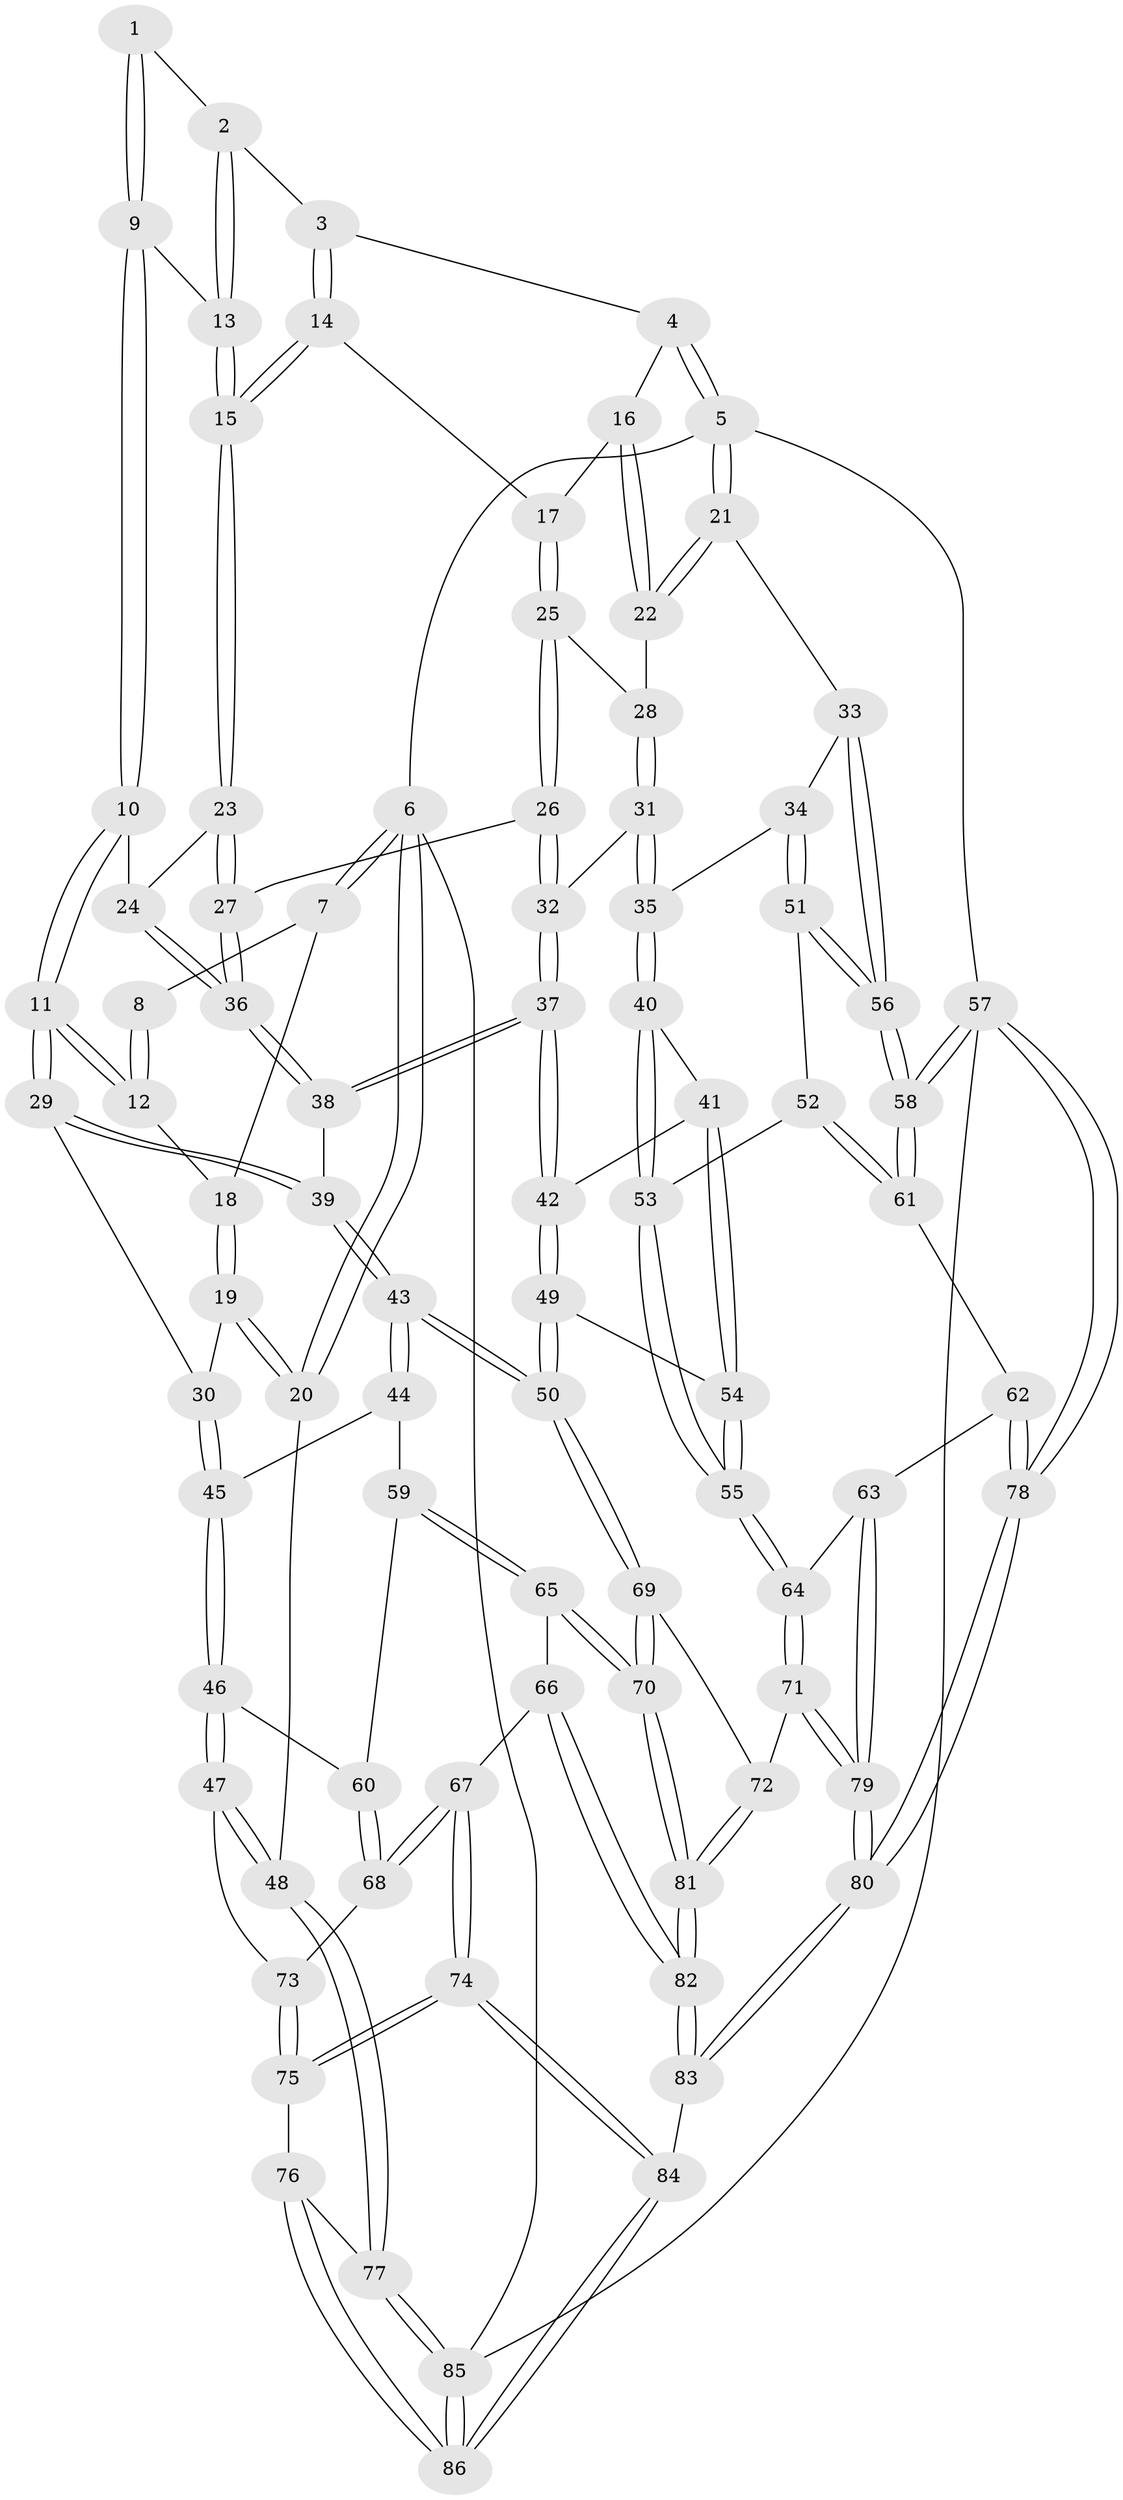 // coarse degree distribution, {3: 0.08333333333333333, 4: 0.43333333333333335, 5: 0.38333333333333336, 6: 0.1}
// Generated by graph-tools (version 1.1) at 2025/24/03/03/25 07:24:35]
// undirected, 86 vertices, 212 edges
graph export_dot {
graph [start="1"]
  node [color=gray90,style=filled];
  1 [pos="+0.4623758186614158+0"];
  2 [pos="+0.6182899032936615+0"];
  3 [pos="+0.6254293552749405+0"];
  4 [pos="+0.8937028532261084+0"];
  5 [pos="+1+0"];
  6 [pos="+0+0"];
  7 [pos="+0.10100796493721563+0"];
  8 [pos="+0.4429282023888267+0"];
  9 [pos="+0.4647169167494758+0.04801296003593161"];
  10 [pos="+0.3381996007741968+0.23951396744147943"];
  11 [pos="+0.31087503967677127+0.25133894298659326"];
  12 [pos="+0.30601049467057584+0.15207824183309007"];
  13 [pos="+0.5428629838673389+0.11529806361940734"];
  14 [pos="+0.6785417618274807+0.08181472043275685"];
  15 [pos="+0.574424612028514+0.16314222433110356"];
  16 [pos="+0.8279894716785255+0.08745448718546865"];
  17 [pos="+0.7555242881819648+0.12967648796314346"];
  18 [pos="+0.11688429259104831+0"];
  19 [pos="+0.14649981295162018+0.2998908324456764"];
  20 [pos="+0+0.3774406723246961"];
  21 [pos="+1+0.08902728922313505"];
  22 [pos="+1+0.1613913057997568"];
  23 [pos="+0.5615982582486563+0.19808838223841238"];
  24 [pos="+0.442590737357273+0.2293158996235128"];
  25 [pos="+0.7662874287972377+0.21822084737590458"];
  26 [pos="+0.7518932429415538+0.25407653709022027"];
  27 [pos="+0.6226865117415095+0.2725788137738978"];
  28 [pos="+0.9419962635528986+0.21359186435710423"];
  29 [pos="+0.28728076139918923+0.2777451430525575"];
  30 [pos="+0.2329437295445777+0.3010894439272701"];
  31 [pos="+0.8633015747872335+0.382818955694188"];
  32 [pos="+0.7915662271304137+0.34201520424772663"];
  33 [pos="+1+0.3925311866695412"];
  34 [pos="+0.957692035545399+0.43513493242635387"];
  35 [pos="+0.8725585729518621+0.39767499786636074"];
  36 [pos="+0.5934171756366083+0.39818921203460295"];
  37 [pos="+0.6491758413403951+0.43962575087100236"];
  38 [pos="+0.5931660453883084+0.40190274906179146"];
  39 [pos="+0.4939027969598618+0.436902771785268"];
  40 [pos="+0.7740657062076874+0.5297217447057663"];
  41 [pos="+0.7572422644898431+0.528947342737628"];
  42 [pos="+0.669390723893376+0.48732668066965906"];
  43 [pos="+0.450412758155331+0.6329325915180066"];
  44 [pos="+0.33471888009470463+0.5949141464215583"];
  45 [pos="+0.326528020394069+0.5903588770269937"];
  46 [pos="+0.08737922119080462+0.6671618111651957"];
  47 [pos="+0.036501618642599334+0.6730560960636542"];
  48 [pos="+0+0.6488354624602456"];
  49 [pos="+0.5692204168489294+0.647817805919347"];
  50 [pos="+0.46848536219026266+0.6558329315083916"];
  51 [pos="+0.9093843000967976+0.6206230806055276"];
  52 [pos="+0.9025137548431268+0.6243005988247314"];
  53 [pos="+0.852138341611183+0.6202392167998207"];
  54 [pos="+0.6693613854758984+0.6974306067809255"];
  55 [pos="+0.7216465163011748+0.7496932522226825"];
  56 [pos="+1+0.6735806657401306"];
  57 [pos="+1+1"];
  58 [pos="+1+0.8290662478739396"];
  59 [pos="+0.2729818535103347+0.7446726779657737"];
  60 [pos="+0.25876449326383416+0.74100785691176"];
  61 [pos="+0.9164403731188435+0.7775809056180948"];
  62 [pos="+0.8712592795925523+0.8121785509884857"];
  63 [pos="+0.8536475691375373+0.8165145201231966"];
  64 [pos="+0.7251027074393623+0.766020023492484"];
  65 [pos="+0.32951123135889704+0.8156586063188299"];
  66 [pos="+0.2533540889519859+0.8452519335546547"];
  67 [pos="+0.25072674282219726+0.8462525606731901"];
  68 [pos="+0.212668768558899+0.8154824958852732"];
  69 [pos="+0.45435920902380295+0.7302481707995736"];
  70 [pos="+0.40530543435619587+0.8215155556659746"];
  71 [pos="+0.6980987807212139+0.8159492377763933"];
  72 [pos="+0.6287010843494473+0.8589316151564279"];
  73 [pos="+0.14003601096655047+0.7687666623675289"];
  74 [pos="+0.21883233768775698+0.9213746901084136"];
  75 [pos="+0.1792609645251613+0.921055641979147"];
  76 [pos="+0.15033013929340278+0.9283029305793367"];
  77 [pos="+0+0.7504625144841046"];
  78 [pos="+1+1"];
  79 [pos="+0.8111905450575004+1"];
  80 [pos="+0.834181406523548+1"];
  81 [pos="+0.4761658788799831+1"];
  82 [pos="+0.47472069642877757+1"];
  83 [pos="+0.47431959749112823+1"];
  84 [pos="+0.4148485210127851+1"];
  85 [pos="+0+1"];
  86 [pos="+0+1"];
  1 -- 2;
  1 -- 9;
  1 -- 9;
  2 -- 3;
  2 -- 13;
  2 -- 13;
  3 -- 4;
  3 -- 14;
  3 -- 14;
  4 -- 5;
  4 -- 5;
  4 -- 16;
  5 -- 6;
  5 -- 21;
  5 -- 21;
  5 -- 57;
  6 -- 7;
  6 -- 7;
  6 -- 20;
  6 -- 20;
  6 -- 85;
  7 -- 8;
  7 -- 18;
  8 -- 12;
  8 -- 12;
  9 -- 10;
  9 -- 10;
  9 -- 13;
  10 -- 11;
  10 -- 11;
  10 -- 24;
  11 -- 12;
  11 -- 12;
  11 -- 29;
  11 -- 29;
  12 -- 18;
  13 -- 15;
  13 -- 15;
  14 -- 15;
  14 -- 15;
  14 -- 17;
  15 -- 23;
  15 -- 23;
  16 -- 17;
  16 -- 22;
  16 -- 22;
  17 -- 25;
  17 -- 25;
  18 -- 19;
  18 -- 19;
  19 -- 20;
  19 -- 20;
  19 -- 30;
  20 -- 48;
  21 -- 22;
  21 -- 22;
  21 -- 33;
  22 -- 28;
  23 -- 24;
  23 -- 27;
  23 -- 27;
  24 -- 36;
  24 -- 36;
  25 -- 26;
  25 -- 26;
  25 -- 28;
  26 -- 27;
  26 -- 32;
  26 -- 32;
  27 -- 36;
  27 -- 36;
  28 -- 31;
  28 -- 31;
  29 -- 30;
  29 -- 39;
  29 -- 39;
  30 -- 45;
  30 -- 45;
  31 -- 32;
  31 -- 35;
  31 -- 35;
  32 -- 37;
  32 -- 37;
  33 -- 34;
  33 -- 56;
  33 -- 56;
  34 -- 35;
  34 -- 51;
  34 -- 51;
  35 -- 40;
  35 -- 40;
  36 -- 38;
  36 -- 38;
  37 -- 38;
  37 -- 38;
  37 -- 42;
  37 -- 42;
  38 -- 39;
  39 -- 43;
  39 -- 43;
  40 -- 41;
  40 -- 53;
  40 -- 53;
  41 -- 42;
  41 -- 54;
  41 -- 54;
  42 -- 49;
  42 -- 49;
  43 -- 44;
  43 -- 44;
  43 -- 50;
  43 -- 50;
  44 -- 45;
  44 -- 59;
  45 -- 46;
  45 -- 46;
  46 -- 47;
  46 -- 47;
  46 -- 60;
  47 -- 48;
  47 -- 48;
  47 -- 73;
  48 -- 77;
  48 -- 77;
  49 -- 50;
  49 -- 50;
  49 -- 54;
  50 -- 69;
  50 -- 69;
  51 -- 52;
  51 -- 56;
  51 -- 56;
  52 -- 53;
  52 -- 61;
  52 -- 61;
  53 -- 55;
  53 -- 55;
  54 -- 55;
  54 -- 55;
  55 -- 64;
  55 -- 64;
  56 -- 58;
  56 -- 58;
  57 -- 58;
  57 -- 58;
  57 -- 78;
  57 -- 78;
  57 -- 85;
  58 -- 61;
  58 -- 61;
  59 -- 60;
  59 -- 65;
  59 -- 65;
  60 -- 68;
  60 -- 68;
  61 -- 62;
  62 -- 63;
  62 -- 78;
  62 -- 78;
  63 -- 64;
  63 -- 79;
  63 -- 79;
  64 -- 71;
  64 -- 71;
  65 -- 66;
  65 -- 70;
  65 -- 70;
  66 -- 67;
  66 -- 82;
  66 -- 82;
  67 -- 68;
  67 -- 68;
  67 -- 74;
  67 -- 74;
  68 -- 73;
  69 -- 70;
  69 -- 70;
  69 -- 72;
  70 -- 81;
  70 -- 81;
  71 -- 72;
  71 -- 79;
  71 -- 79;
  72 -- 81;
  72 -- 81;
  73 -- 75;
  73 -- 75;
  74 -- 75;
  74 -- 75;
  74 -- 84;
  74 -- 84;
  75 -- 76;
  76 -- 77;
  76 -- 86;
  76 -- 86;
  77 -- 85;
  77 -- 85;
  78 -- 80;
  78 -- 80;
  79 -- 80;
  79 -- 80;
  80 -- 83;
  80 -- 83;
  81 -- 82;
  81 -- 82;
  82 -- 83;
  82 -- 83;
  83 -- 84;
  84 -- 86;
  84 -- 86;
  85 -- 86;
  85 -- 86;
}
